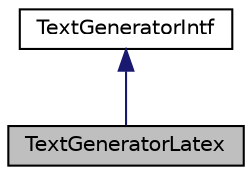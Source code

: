digraph "TextGeneratorLatex"
{
 // INTERACTIVE_SVG=YES
  edge [fontname="Helvetica",fontsize="10",labelfontname="Helvetica",labelfontsize="10"];
  node [fontname="Helvetica",fontsize="10",shape=record];
  Node0 [label="TextGeneratorLatex",height=0.2,width=0.4,color="black", fillcolor="grey75", style="filled", fontcolor="black"];
  Node1 -> Node0 [dir="back",color="midnightblue",fontsize="10",style="solid",fontname="Helvetica"];
  Node1 [label="TextGeneratorIntf",height=0.2,width=0.4,color="black", fillcolor="white", style="filled",URL="$d0/dcf/class_text_generator_intf.html",tooltip="Abstract interface for a hyperlinked text fragment. "];
}
